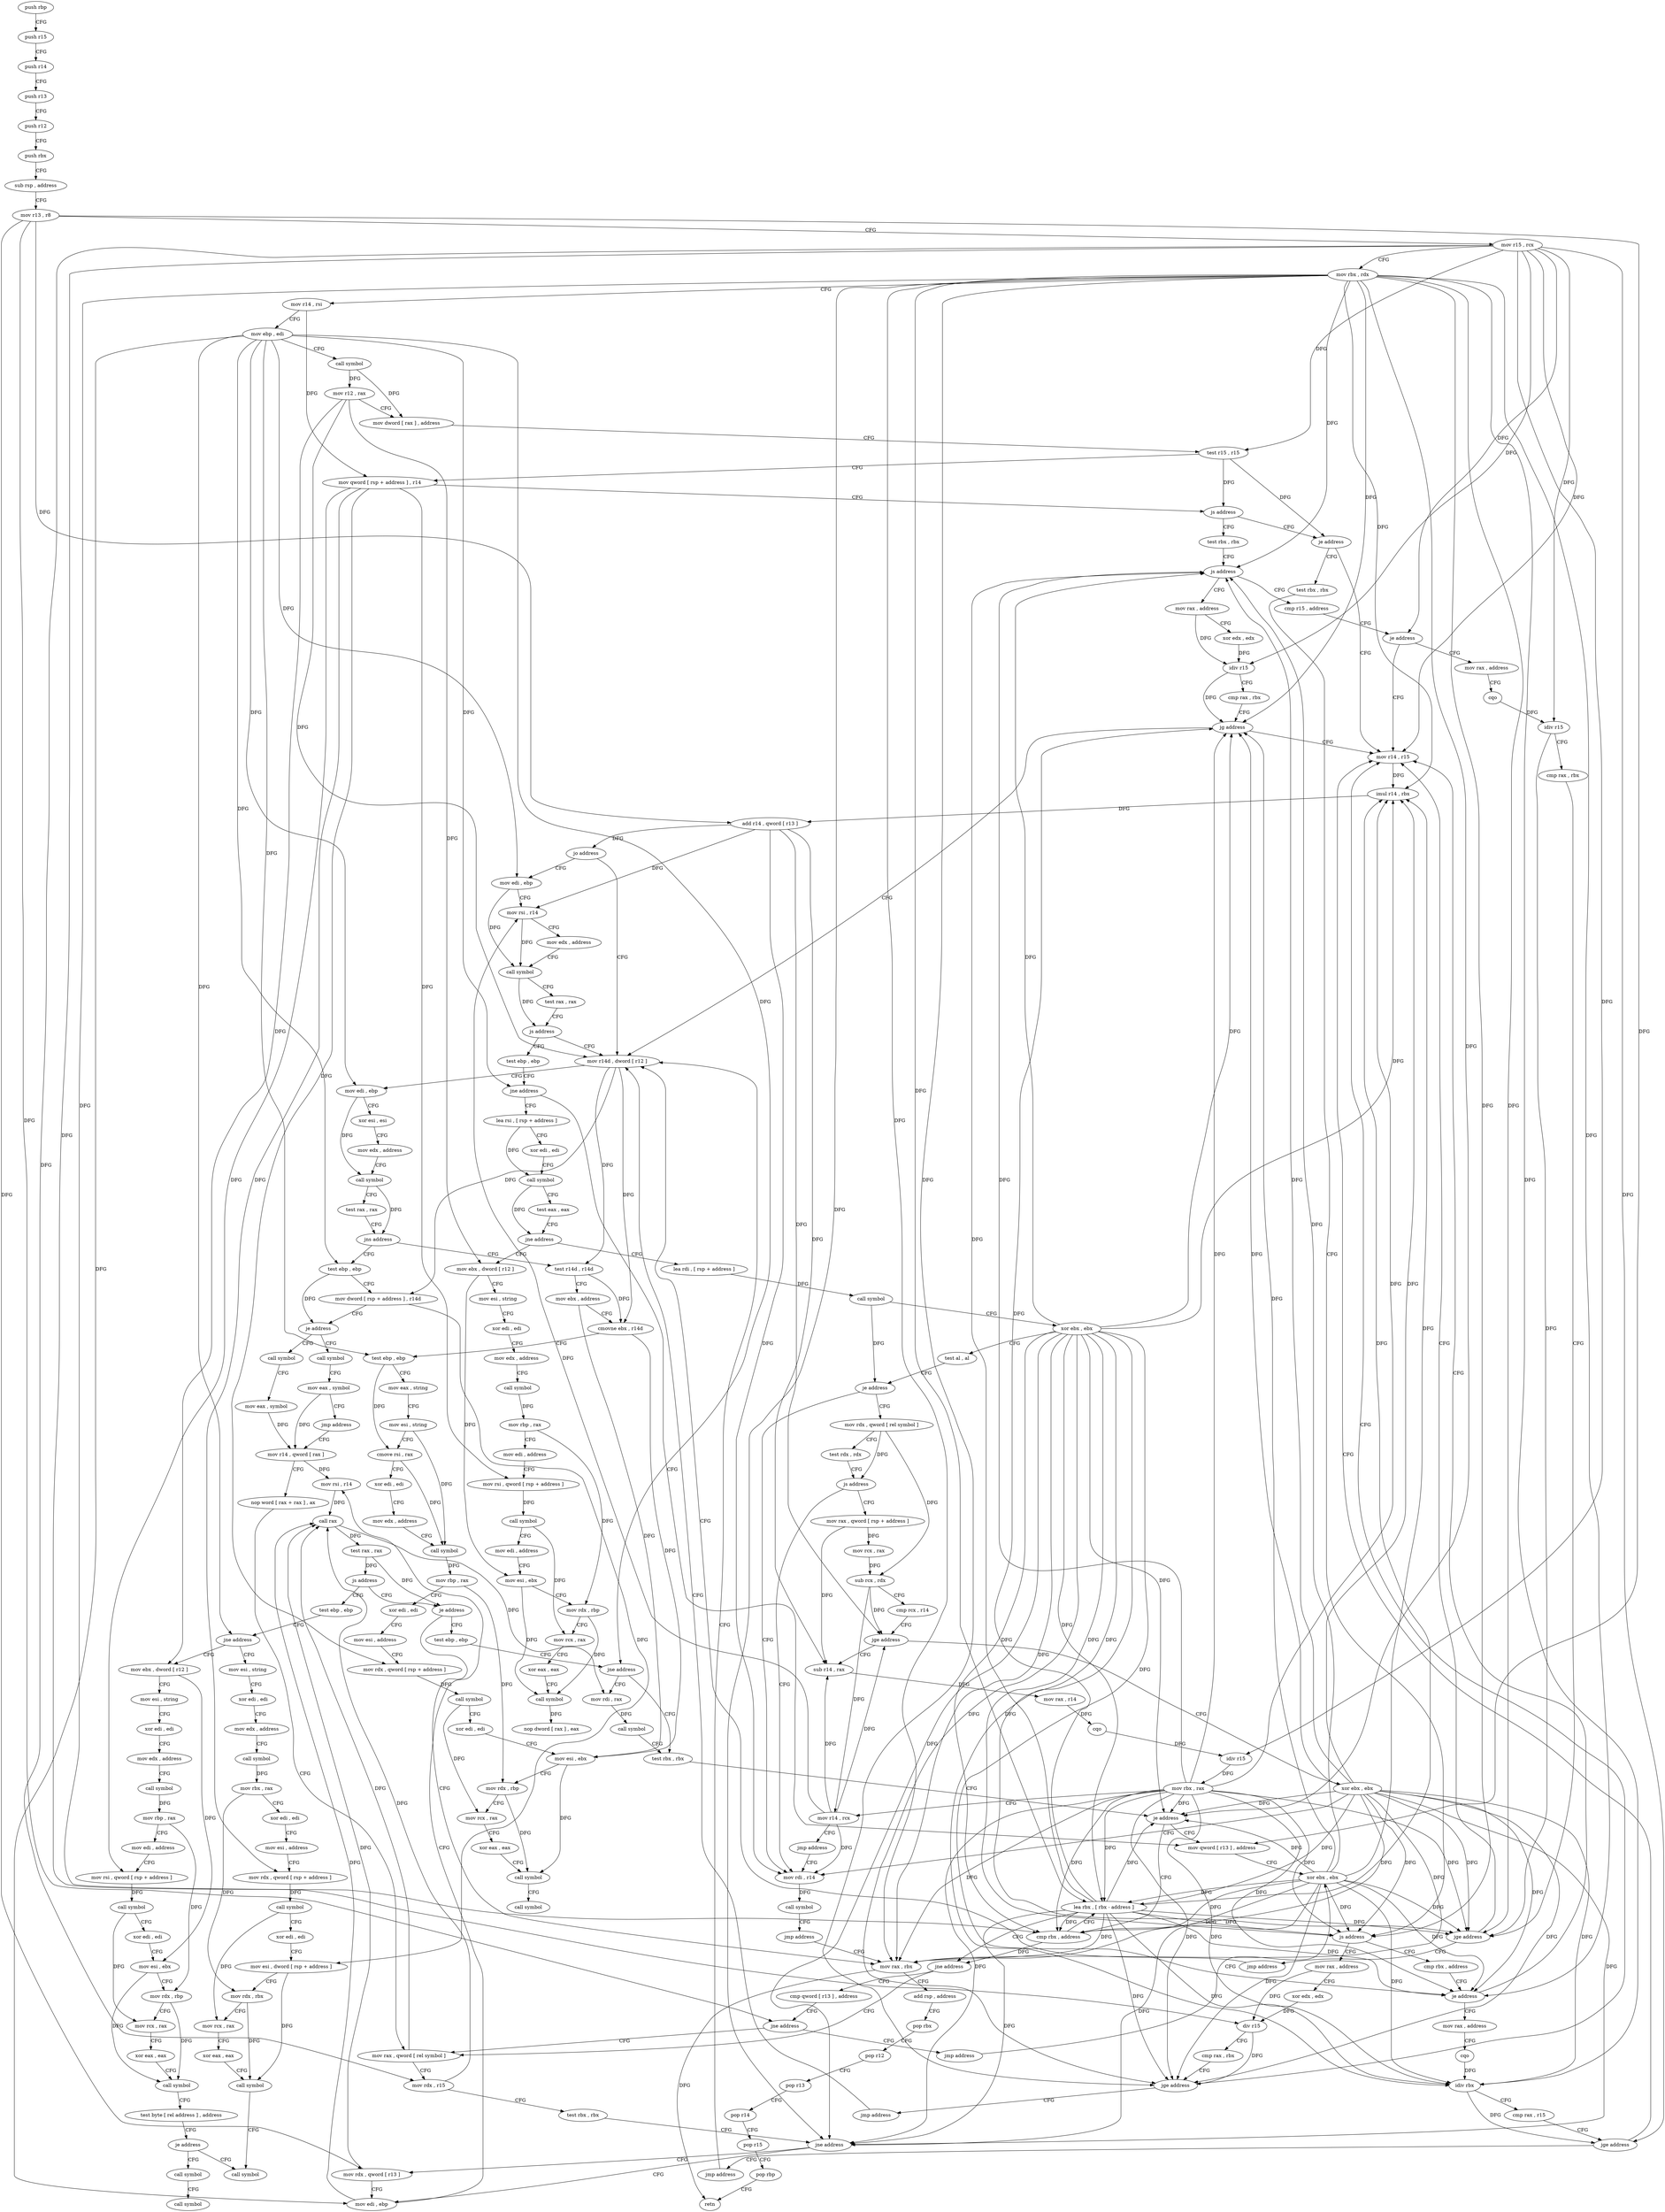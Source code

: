 digraph "func" {
"4212896" [label = "push rbp" ]
"4212897" [label = "push r15" ]
"4212899" [label = "push r14" ]
"4212901" [label = "push r13" ]
"4212903" [label = "push r12" ]
"4212905" [label = "push rbx" ]
"4212906" [label = "sub rsp , address" ]
"4212913" [label = "mov r13 , r8" ]
"4212916" [label = "mov r15 , rcx" ]
"4212919" [label = "mov rbx , rdx" ]
"4212922" [label = "mov r14 , rsi" ]
"4212925" [label = "mov ebp , edi" ]
"4212927" [label = "call symbol" ]
"4212932" [label = "mov r12 , rax" ]
"4212935" [label = "mov dword [ rax ] , address" ]
"4212941" [label = "test r15 , r15" ]
"4212944" [label = "mov qword [ rsp + address ] , r14" ]
"4212949" [label = "js address" ]
"4212983" [label = "test rbx , rbx" ]
"4212951" [label = "je address" ]
"4212986" [label = "js address" ]
"4213050" [label = "mov rax , address" ]
"4212988" [label = "cmp r15 , address" ]
"4213074" [label = "mov r14 , r15" ]
"4212953" [label = "test rbx , rbx" ]
"4213060" [label = "xor edx , edx" ]
"4213062" [label = "idiv r15" ]
"4213065" [label = "cmp rax , rbx" ]
"4213068" [label = "jg address" ]
"4213213" [label = "mov r14d , dword [ r12 ]" ]
"4212992" [label = "je address" ]
"4212994" [label = "mov rax , address" ]
"4213077" [label = "imul r14 , rbx" ]
"4213081" [label = "add r14 , qword [ r13 ]" ]
"4213085" [label = "jo address" ]
"4213087" [label = "mov edi , ebp" ]
"4212956" [label = "js address" ]
"4213019" [label = "cmp rbx , address" ]
"4212958" [label = "mov rax , address" ]
"4213217" [label = "mov edi , ebp" ]
"4213219" [label = "xor esi , esi" ]
"4213221" [label = "mov edx , address" ]
"4213226" [label = "call symbol" ]
"4213231" [label = "test rax , rax" ]
"4213234" [label = "jns address" ]
"4213532" [label = "test r14d , r14d" ]
"4213240" [label = "test ebp , ebp" ]
"4213004" [label = "cqo" ]
"4213006" [label = "idiv r15" ]
"4213009" [label = "cmp rax , rbx" ]
"4213012" [label = "jge address" ]
"4213014" [label = "jmp address" ]
"4213089" [label = "mov rsi , r14" ]
"4213092" [label = "mov edx , address" ]
"4213097" [label = "call symbol" ]
"4213102" [label = "test rax , rax" ]
"4213105" [label = "js address" ]
"4213107" [label = "test ebp , ebp" ]
"4213023" [label = "je address" ]
"4213025" [label = "mov rax , address" ]
"4212968" [label = "xor edx , edx" ]
"4212970" [label = "div r15" ]
"4212973" [label = "cmp rax , rbx" ]
"4212976" [label = "jge address" ]
"4212978" [label = "jmp address" ]
"4213535" [label = "mov ebx , address" ]
"4213540" [label = "cmovne ebx , r14d" ]
"4213544" [label = "test ebp , ebp" ]
"4213546" [label = "mov eax , string" ]
"4213551" [label = "mov esi , string" ]
"4213556" [label = "cmove rsi , rax" ]
"4213560" [label = "xor edi , edi" ]
"4213562" [label = "mov edx , address" ]
"4213567" [label = "call symbol" ]
"4213572" [label = "mov rbp , rax" ]
"4213575" [label = "xor edi , edi" ]
"4213577" [label = "mov esi , address" ]
"4213582" [label = "mov rdx , qword [ rsp + address ]" ]
"4213587" [label = "call symbol" ]
"4213592" [label = "xor edi , edi" ]
"4213594" [label = "mov esi , ebx" ]
"4213596" [label = "mov rdx , rbp" ]
"4213599" [label = "mov rcx , rax" ]
"4213602" [label = "xor eax , eax" ]
"4213604" [label = "call symbol" ]
"4213609" [label = "call symbol" ]
"4213242" [label = "mov dword [ rsp + address ] , r14d" ]
"4213247" [label = "je address" ]
"4213261" [label = "call symbol" ]
"4213249" [label = "call symbol" ]
"4213109" [label = "jne address" ]
"4213349" [label = "mov qword [ r13 ] , address" ]
"4213115" [label = "lea rsi , [ rsp + address ]" ]
"4213035" [label = "cqo" ]
"4213037" [label = "idiv rbx" ]
"4213040" [label = "cmp rax , r15" ]
"4213043" [label = "jge address" ]
"4213045" [label = "jmp address" ]
"4213266" [label = "mov eax , symbol" ]
"4213271" [label = "mov r14 , qword [ rax ]" ]
"4213254" [label = "mov eax , symbol" ]
"4213259" [label = "jmp address" ]
"4213357" [label = "xor ebx , ebx" ]
"4213120" [label = "xor edi , edi" ]
"4213122" [label = "call symbol" ]
"4213127" [label = "test eax , eax" ]
"4213129" [label = "jne address" ]
"4213614" [label = "mov ebx , dword [ r12 ]" ]
"4213135" [label = "lea rdi , [ rsp + address ]" ]
"4213299" [label = "mov edi , ebp" ]
"4213301" [label = "mov rsi , r14" ]
"4213304" [label = "call rax" ]
"4213306" [label = "test rax , rax" ]
"4213309" [label = "js address" ]
"4213392" [label = "test ebp , ebp" ]
"4213311" [label = "je address" ]
"4213295" [label = "mov rdx , qword [ r13 ]" ]
"4213274" [label = "nop word [ rax + rax ] , ax" ]
"4213280" [label = "mov rax , qword [ rel symbol ]" ]
"4213618" [label = "mov esi , string" ]
"4213623" [label = "xor edi , edi" ]
"4213625" [label = "mov edx , address" ]
"4213630" [label = "call symbol" ]
"4213635" [label = "mov rbp , rax" ]
"4213638" [label = "mov edi , address" ]
"4213643" [label = "mov rsi , qword [ rsp + address ]" ]
"4213648" [label = "call symbol" ]
"4213653" [label = "mov edi , address" ]
"4213658" [label = "mov esi , ebx" ]
"4213660" [label = "mov rdx , rbp" ]
"4213663" [label = "mov rcx , rax" ]
"4213666" [label = "xor eax , eax" ]
"4213668" [label = "call symbol" ]
"4213673" [label = "nop dword [ rax ] , eax" ]
"4213140" [label = "call symbol" ]
"4213145" [label = "xor ebx , ebx" ]
"4213147" [label = "test al , al" ]
"4213149" [label = "je address" ]
"4213382" [label = "mov rdi , r14" ]
"4213155" [label = "mov rdx , qword [ rel symbol ]" ]
"4213394" [label = "jne address" ]
"4213471" [label = "mov esi , string" ]
"4213396" [label = "mov ebx , dword [ r12 ]" ]
"4213359" [label = "mov rax , rbx" ]
"4213313" [label = "test ebp , ebp" ]
"4213385" [label = "call symbol" ]
"4213390" [label = "jmp address" ]
"4213162" [label = "test rdx , rdx" ]
"4213165" [label = "js address" ]
"4213171" [label = "mov rax , qword [ rsp + address ]" ]
"4213476" [label = "xor edi , edi" ]
"4213478" [label = "mov edx , address" ]
"4213483" [label = "call symbol" ]
"4213488" [label = "mov rbx , rax" ]
"4213491" [label = "xor edi , edi" ]
"4213493" [label = "mov esi , address" ]
"4213498" [label = "mov rdx , qword [ rsp + address ]" ]
"4213503" [label = "call symbol" ]
"4213508" [label = "xor edi , edi" ]
"4213510" [label = "mov esi , dword [ rsp + address ]" ]
"4213514" [label = "mov rdx , rbx" ]
"4213517" [label = "mov rcx , rax" ]
"4213520" [label = "xor eax , eax" ]
"4213522" [label = "call symbol" ]
"4213527" [label = "call symbol" ]
"4213400" [label = "mov esi , string" ]
"4213405" [label = "xor edi , edi" ]
"4213407" [label = "mov edx , address" ]
"4213412" [label = "call symbol" ]
"4213417" [label = "mov rbp , rax" ]
"4213420" [label = "mov edi , address" ]
"4213425" [label = "mov rsi , qword [ rsp + address ]" ]
"4213430" [label = "call symbol" ]
"4213435" [label = "xor edi , edi" ]
"4213437" [label = "mov esi , ebx" ]
"4213439" [label = "mov rdx , rbp" ]
"4213442" [label = "mov rcx , rax" ]
"4213445" [label = "xor eax , eax" ]
"4213447" [label = "call symbol" ]
"4213452" [label = "test byte [ rel address ] , address" ]
"4213459" [label = "je address" ]
"4213461" [label = "call symbol" ]
"4213362" [label = "add rsp , address" ]
"4213369" [label = "pop rbx" ]
"4213370" [label = "pop r12" ]
"4213372" [label = "pop r13" ]
"4213374" [label = "pop r14" ]
"4213376" [label = "pop r15" ]
"4213378" [label = "pop rbp" ]
"4213379" [label = "retn" ]
"4213315" [label = "jne address" ]
"4213325" [label = "test rbx , rbx" ]
"4213317" [label = "mov rdi , rax" ]
"4213176" [label = "mov rcx , rax" ]
"4213179" [label = "sub rcx , rdx" ]
"4213182" [label = "cmp rcx , r14" ]
"4213185" [label = "jge address" ]
"4213380" [label = "xor ebx , ebx" ]
"4213191" [label = "sub r14 , rax" ]
"4213466" [label = "call symbol" ]
"4213328" [label = "je address" ]
"4213330" [label = "cmp rbx , address" ]
"4213320" [label = "call symbol" ]
"4213194" [label = "mov rax , r14" ]
"4213197" [label = "cqo" ]
"4213199" [label = "idiv r15" ]
"4213202" [label = "mov rbx , rax" ]
"4213205" [label = "mov r14 , rcx" ]
"4213208" [label = "jmp address" ]
"4213334" [label = "lea rbx , [ rbx - address ]" ]
"4213338" [label = "jne address" ]
"4213340" [label = "cmp qword [ r13 ] , address" ]
"4213287" [label = "mov rdx , r15" ]
"4213290" [label = "test rbx , rbx" ]
"4213293" [label = "jne address" ]
"4213345" [label = "jne address" ]
"4213347" [label = "jmp address" ]
"4212896" -> "4212897" [ label = "CFG" ]
"4212897" -> "4212899" [ label = "CFG" ]
"4212899" -> "4212901" [ label = "CFG" ]
"4212901" -> "4212903" [ label = "CFG" ]
"4212903" -> "4212905" [ label = "CFG" ]
"4212905" -> "4212906" [ label = "CFG" ]
"4212906" -> "4212913" [ label = "CFG" ]
"4212913" -> "4212916" [ label = "CFG" ]
"4212913" -> "4213081" [ label = "DFG" ]
"4212913" -> "4213349" [ label = "DFG" ]
"4212913" -> "4213295" [ label = "DFG" ]
"4212913" -> "4213345" [ label = "DFG" ]
"4212916" -> "4212919" [ label = "CFG" ]
"4212916" -> "4212941" [ label = "DFG" ]
"4212916" -> "4213062" [ label = "DFG" ]
"4212916" -> "4212992" [ label = "DFG" ]
"4212916" -> "4213074" [ label = "DFG" ]
"4212916" -> "4213006" [ label = "DFG" ]
"4212916" -> "4212970" [ label = "DFG" ]
"4212916" -> "4213043" [ label = "DFG" ]
"4212916" -> "4213287" [ label = "DFG" ]
"4212916" -> "4213199" [ label = "DFG" ]
"4212919" -> "4212922" [ label = "CFG" ]
"4212919" -> "4212986" [ label = "DFG" ]
"4212919" -> "4213068" [ label = "DFG" ]
"4212919" -> "4213077" [ label = "DFG" ]
"4212919" -> "4212956" [ label = "DFG" ]
"4212919" -> "4213012" [ label = "DFG" ]
"4212919" -> "4213023" [ label = "DFG" ]
"4212919" -> "4212976" [ label = "DFG" ]
"4212919" -> "4213037" [ label = "DFG" ]
"4212919" -> "4213293" [ label = "DFG" ]
"4212919" -> "4213359" [ label = "DFG" ]
"4212919" -> "4213328" [ label = "DFG" ]
"4212919" -> "4213330" [ label = "DFG" ]
"4212919" -> "4213334" [ label = "DFG" ]
"4212922" -> "4212925" [ label = "CFG" ]
"4212922" -> "4212944" [ label = "DFG" ]
"4212925" -> "4212927" [ label = "CFG" ]
"4212925" -> "4213217" [ label = "DFG" ]
"4212925" -> "4213087" [ label = "DFG" ]
"4212925" -> "4213240" [ label = "DFG" ]
"4212925" -> "4213109" [ label = "DFG" ]
"4212925" -> "4213544" [ label = "DFG" ]
"4212925" -> "4213299" [ label = "DFG" ]
"4212925" -> "4213394" [ label = "DFG" ]
"4212925" -> "4213315" [ label = "DFG" ]
"4212927" -> "4212932" [ label = "DFG" ]
"4212927" -> "4212935" [ label = "DFG" ]
"4212932" -> "4212935" [ label = "CFG" ]
"4212932" -> "4213213" [ label = "DFG" ]
"4212932" -> "4213614" [ label = "DFG" ]
"4212932" -> "4213396" [ label = "DFG" ]
"4212935" -> "4212941" [ label = "CFG" ]
"4212941" -> "4212944" [ label = "CFG" ]
"4212941" -> "4212949" [ label = "DFG" ]
"4212941" -> "4212951" [ label = "DFG" ]
"4212944" -> "4212949" [ label = "CFG" ]
"4212944" -> "4213582" [ label = "DFG" ]
"4212944" -> "4213643" [ label = "DFG" ]
"4212944" -> "4213498" [ label = "DFG" ]
"4212944" -> "4213425" [ label = "DFG" ]
"4212949" -> "4212983" [ label = "CFG" ]
"4212949" -> "4212951" [ label = "CFG" ]
"4212983" -> "4212986" [ label = "CFG" ]
"4212951" -> "4213074" [ label = "CFG" ]
"4212951" -> "4212953" [ label = "CFG" ]
"4212986" -> "4213050" [ label = "CFG" ]
"4212986" -> "4212988" [ label = "CFG" ]
"4213050" -> "4213060" [ label = "CFG" ]
"4213050" -> "4213062" [ label = "DFG" ]
"4212988" -> "4212992" [ label = "CFG" ]
"4213074" -> "4213077" [ label = "DFG" ]
"4212953" -> "4212956" [ label = "CFG" ]
"4213060" -> "4213062" [ label = "DFG" ]
"4213062" -> "4213065" [ label = "CFG" ]
"4213062" -> "4213068" [ label = "DFG" ]
"4213065" -> "4213068" [ label = "CFG" ]
"4213068" -> "4213213" [ label = "CFG" ]
"4213068" -> "4213074" [ label = "CFG" ]
"4213213" -> "4213217" [ label = "CFG" ]
"4213213" -> "4213532" [ label = "DFG" ]
"4213213" -> "4213242" [ label = "DFG" ]
"4213213" -> "4213540" [ label = "DFG" ]
"4212992" -> "4213074" [ label = "CFG" ]
"4212992" -> "4212994" [ label = "CFG" ]
"4212994" -> "4213004" [ label = "CFG" ]
"4213077" -> "4213081" [ label = "DFG" ]
"4213081" -> "4213085" [ label = "DFG" ]
"4213081" -> "4213089" [ label = "DFG" ]
"4213081" -> "4213382" [ label = "DFG" ]
"4213081" -> "4213185" [ label = "DFG" ]
"4213081" -> "4213191" [ label = "DFG" ]
"4213085" -> "4213213" [ label = "CFG" ]
"4213085" -> "4213087" [ label = "CFG" ]
"4213087" -> "4213089" [ label = "CFG" ]
"4213087" -> "4213097" [ label = "DFG" ]
"4212956" -> "4213019" [ label = "CFG" ]
"4212956" -> "4212958" [ label = "CFG" ]
"4213019" -> "4213023" [ label = "CFG" ]
"4212958" -> "4212968" [ label = "CFG" ]
"4212958" -> "4212970" [ label = "DFG" ]
"4213217" -> "4213219" [ label = "CFG" ]
"4213217" -> "4213226" [ label = "DFG" ]
"4213219" -> "4213221" [ label = "CFG" ]
"4213221" -> "4213226" [ label = "CFG" ]
"4213226" -> "4213231" [ label = "CFG" ]
"4213226" -> "4213234" [ label = "DFG" ]
"4213231" -> "4213234" [ label = "CFG" ]
"4213234" -> "4213532" [ label = "CFG" ]
"4213234" -> "4213240" [ label = "CFG" ]
"4213532" -> "4213535" [ label = "CFG" ]
"4213532" -> "4213540" [ label = "DFG" ]
"4213240" -> "4213242" [ label = "CFG" ]
"4213240" -> "4213247" [ label = "DFG" ]
"4213004" -> "4213006" [ label = "DFG" ]
"4213006" -> "4213009" [ label = "CFG" ]
"4213006" -> "4213012" [ label = "DFG" ]
"4213009" -> "4213012" [ label = "CFG" ]
"4213012" -> "4213074" [ label = "CFG" ]
"4213012" -> "4213014" [ label = "CFG" ]
"4213014" -> "4213213" [ label = "CFG" ]
"4213089" -> "4213092" [ label = "CFG" ]
"4213089" -> "4213097" [ label = "DFG" ]
"4213092" -> "4213097" [ label = "CFG" ]
"4213097" -> "4213102" [ label = "CFG" ]
"4213097" -> "4213105" [ label = "DFG" ]
"4213102" -> "4213105" [ label = "CFG" ]
"4213105" -> "4213213" [ label = "CFG" ]
"4213105" -> "4213107" [ label = "CFG" ]
"4213107" -> "4213109" [ label = "CFG" ]
"4213023" -> "4213074" [ label = "CFG" ]
"4213023" -> "4213025" [ label = "CFG" ]
"4213025" -> "4213035" [ label = "CFG" ]
"4212968" -> "4212970" [ label = "DFG" ]
"4212970" -> "4212973" [ label = "CFG" ]
"4212970" -> "4212976" [ label = "DFG" ]
"4212973" -> "4212976" [ label = "CFG" ]
"4212976" -> "4213074" [ label = "CFG" ]
"4212976" -> "4212978" [ label = "CFG" ]
"4212978" -> "4213213" [ label = "CFG" ]
"4213535" -> "4213540" [ label = "CFG" ]
"4213535" -> "4213594" [ label = "DFG" ]
"4213540" -> "4213544" [ label = "CFG" ]
"4213540" -> "4213594" [ label = "DFG" ]
"4213544" -> "4213546" [ label = "CFG" ]
"4213544" -> "4213556" [ label = "DFG" ]
"4213546" -> "4213551" [ label = "CFG" ]
"4213551" -> "4213556" [ label = "CFG" ]
"4213551" -> "4213567" [ label = "DFG" ]
"4213556" -> "4213560" [ label = "CFG" ]
"4213556" -> "4213567" [ label = "DFG" ]
"4213560" -> "4213562" [ label = "CFG" ]
"4213562" -> "4213567" [ label = "CFG" ]
"4213567" -> "4213572" [ label = "DFG" ]
"4213572" -> "4213575" [ label = "CFG" ]
"4213572" -> "4213596" [ label = "DFG" ]
"4213575" -> "4213577" [ label = "CFG" ]
"4213577" -> "4213582" [ label = "CFG" ]
"4213582" -> "4213587" [ label = "DFG" ]
"4213587" -> "4213592" [ label = "CFG" ]
"4213587" -> "4213599" [ label = "DFG" ]
"4213592" -> "4213594" [ label = "CFG" ]
"4213594" -> "4213596" [ label = "CFG" ]
"4213594" -> "4213604" [ label = "DFG" ]
"4213596" -> "4213599" [ label = "CFG" ]
"4213596" -> "4213604" [ label = "DFG" ]
"4213599" -> "4213602" [ label = "CFG" ]
"4213602" -> "4213604" [ label = "CFG" ]
"4213604" -> "4213609" [ label = "CFG" ]
"4213242" -> "4213247" [ label = "CFG" ]
"4213242" -> "4213510" [ label = "DFG" ]
"4213247" -> "4213261" [ label = "CFG" ]
"4213247" -> "4213249" [ label = "CFG" ]
"4213261" -> "4213266" [ label = "CFG" ]
"4213249" -> "4213254" [ label = "CFG" ]
"4213109" -> "4213349" [ label = "CFG" ]
"4213109" -> "4213115" [ label = "CFG" ]
"4213349" -> "4213357" [ label = "CFG" ]
"4213115" -> "4213120" [ label = "CFG" ]
"4213115" -> "4213122" [ label = "DFG" ]
"4213035" -> "4213037" [ label = "DFG" ]
"4213037" -> "4213040" [ label = "CFG" ]
"4213037" -> "4213043" [ label = "DFG" ]
"4213040" -> "4213043" [ label = "CFG" ]
"4213043" -> "4213074" [ label = "CFG" ]
"4213043" -> "4213045" [ label = "CFG" ]
"4213045" -> "4213213" [ label = "CFG" ]
"4213266" -> "4213271" [ label = "DFG" ]
"4213271" -> "4213274" [ label = "CFG" ]
"4213271" -> "4213301" [ label = "DFG" ]
"4213254" -> "4213259" [ label = "CFG" ]
"4213254" -> "4213271" [ label = "DFG" ]
"4213259" -> "4213271" [ label = "CFG" ]
"4213357" -> "4213359" [ label = "DFG" ]
"4213357" -> "4212986" [ label = "DFG" ]
"4213357" -> "4213068" [ label = "DFG" ]
"4213357" -> "4213077" [ label = "DFG" ]
"4213357" -> "4212956" [ label = "DFG" ]
"4213357" -> "4213012" [ label = "DFG" ]
"4213357" -> "4213023" [ label = "DFG" ]
"4213357" -> "4212976" [ label = "DFG" ]
"4213357" -> "4213037" [ label = "DFG" ]
"4213357" -> "4213293" [ label = "DFG" ]
"4213357" -> "4213328" [ label = "DFG" ]
"4213357" -> "4213330" [ label = "DFG" ]
"4213357" -> "4213334" [ label = "DFG" ]
"4213120" -> "4213122" [ label = "CFG" ]
"4213122" -> "4213127" [ label = "CFG" ]
"4213122" -> "4213129" [ label = "DFG" ]
"4213127" -> "4213129" [ label = "CFG" ]
"4213129" -> "4213614" [ label = "CFG" ]
"4213129" -> "4213135" [ label = "CFG" ]
"4213614" -> "4213618" [ label = "CFG" ]
"4213614" -> "4213658" [ label = "DFG" ]
"4213135" -> "4213140" [ label = "DFG" ]
"4213299" -> "4213301" [ label = "CFG" ]
"4213299" -> "4213304" [ label = "DFG" ]
"4213301" -> "4213304" [ label = "DFG" ]
"4213304" -> "4213306" [ label = "DFG" ]
"4213304" -> "4213317" [ label = "DFG" ]
"4213306" -> "4213309" [ label = "DFG" ]
"4213306" -> "4213311" [ label = "DFG" ]
"4213309" -> "4213392" [ label = "CFG" ]
"4213309" -> "4213311" [ label = "CFG" ]
"4213392" -> "4213394" [ label = "CFG" ]
"4213311" -> "4213359" [ label = "CFG" ]
"4213311" -> "4213313" [ label = "CFG" ]
"4213295" -> "4213299" [ label = "CFG" ]
"4213295" -> "4213304" [ label = "DFG" ]
"4213274" -> "4213280" [ label = "CFG" ]
"4213280" -> "4213287" [ label = "CFG" ]
"4213280" -> "4213304" [ label = "DFG" ]
"4213618" -> "4213623" [ label = "CFG" ]
"4213623" -> "4213625" [ label = "CFG" ]
"4213625" -> "4213630" [ label = "CFG" ]
"4213630" -> "4213635" [ label = "DFG" ]
"4213635" -> "4213638" [ label = "CFG" ]
"4213635" -> "4213660" [ label = "DFG" ]
"4213638" -> "4213643" [ label = "CFG" ]
"4213643" -> "4213648" [ label = "DFG" ]
"4213648" -> "4213653" [ label = "CFG" ]
"4213648" -> "4213663" [ label = "DFG" ]
"4213653" -> "4213658" [ label = "CFG" ]
"4213658" -> "4213660" [ label = "CFG" ]
"4213658" -> "4213668" [ label = "DFG" ]
"4213660" -> "4213663" [ label = "CFG" ]
"4213660" -> "4213668" [ label = "DFG" ]
"4213663" -> "4213666" [ label = "CFG" ]
"4213666" -> "4213668" [ label = "CFG" ]
"4213668" -> "4213673" [ label = "DFG" ]
"4213140" -> "4213145" [ label = "CFG" ]
"4213140" -> "4213149" [ label = "DFG" ]
"4213145" -> "4213147" [ label = "CFG" ]
"4213145" -> "4212986" [ label = "DFG" ]
"4213145" -> "4213068" [ label = "DFG" ]
"4213145" -> "4213077" [ label = "DFG" ]
"4213145" -> "4212956" [ label = "DFG" ]
"4213145" -> "4213012" [ label = "DFG" ]
"4213145" -> "4213023" [ label = "DFG" ]
"4213145" -> "4212976" [ label = "DFG" ]
"4213145" -> "4213037" [ label = "DFG" ]
"4213145" -> "4213293" [ label = "DFG" ]
"4213145" -> "4213359" [ label = "DFG" ]
"4213145" -> "4213328" [ label = "DFG" ]
"4213145" -> "4213330" [ label = "DFG" ]
"4213145" -> "4213334" [ label = "DFG" ]
"4213147" -> "4213149" [ label = "CFG" ]
"4213149" -> "4213382" [ label = "CFG" ]
"4213149" -> "4213155" [ label = "CFG" ]
"4213382" -> "4213385" [ label = "DFG" ]
"4213155" -> "4213162" [ label = "CFG" ]
"4213155" -> "4213165" [ label = "DFG" ]
"4213155" -> "4213179" [ label = "DFG" ]
"4213394" -> "4213471" [ label = "CFG" ]
"4213394" -> "4213396" [ label = "CFG" ]
"4213471" -> "4213476" [ label = "CFG" ]
"4213396" -> "4213400" [ label = "CFG" ]
"4213396" -> "4213437" [ label = "DFG" ]
"4213359" -> "4213362" [ label = "CFG" ]
"4213359" -> "4213379" [ label = "DFG" ]
"4213313" -> "4213315" [ label = "CFG" ]
"4213385" -> "4213390" [ label = "CFG" ]
"4213390" -> "4213359" [ label = "CFG" ]
"4213162" -> "4213165" [ label = "CFG" ]
"4213165" -> "4213382" [ label = "CFG" ]
"4213165" -> "4213171" [ label = "CFG" ]
"4213171" -> "4213176" [ label = "DFG" ]
"4213171" -> "4213191" [ label = "DFG" ]
"4213476" -> "4213478" [ label = "CFG" ]
"4213478" -> "4213483" [ label = "CFG" ]
"4213483" -> "4213488" [ label = "DFG" ]
"4213488" -> "4213491" [ label = "CFG" ]
"4213488" -> "4213514" [ label = "DFG" ]
"4213491" -> "4213493" [ label = "CFG" ]
"4213493" -> "4213498" [ label = "CFG" ]
"4213498" -> "4213503" [ label = "DFG" ]
"4213503" -> "4213508" [ label = "CFG" ]
"4213503" -> "4213517" [ label = "DFG" ]
"4213508" -> "4213510" [ label = "CFG" ]
"4213510" -> "4213514" [ label = "CFG" ]
"4213510" -> "4213522" [ label = "DFG" ]
"4213514" -> "4213517" [ label = "CFG" ]
"4213514" -> "4213522" [ label = "DFG" ]
"4213517" -> "4213520" [ label = "CFG" ]
"4213520" -> "4213522" [ label = "CFG" ]
"4213522" -> "4213527" [ label = "CFG" ]
"4213400" -> "4213405" [ label = "CFG" ]
"4213405" -> "4213407" [ label = "CFG" ]
"4213407" -> "4213412" [ label = "CFG" ]
"4213412" -> "4213417" [ label = "DFG" ]
"4213417" -> "4213420" [ label = "CFG" ]
"4213417" -> "4213439" [ label = "DFG" ]
"4213420" -> "4213425" [ label = "CFG" ]
"4213425" -> "4213430" [ label = "DFG" ]
"4213430" -> "4213435" [ label = "CFG" ]
"4213430" -> "4213442" [ label = "DFG" ]
"4213435" -> "4213437" [ label = "CFG" ]
"4213437" -> "4213439" [ label = "CFG" ]
"4213437" -> "4213447" [ label = "DFG" ]
"4213439" -> "4213442" [ label = "CFG" ]
"4213439" -> "4213447" [ label = "DFG" ]
"4213442" -> "4213445" [ label = "CFG" ]
"4213445" -> "4213447" [ label = "CFG" ]
"4213447" -> "4213452" [ label = "CFG" ]
"4213452" -> "4213459" [ label = "CFG" ]
"4213459" -> "4213527" [ label = "CFG" ]
"4213459" -> "4213461" [ label = "CFG" ]
"4213461" -> "4213466" [ label = "CFG" ]
"4213362" -> "4213369" [ label = "CFG" ]
"4213369" -> "4213370" [ label = "CFG" ]
"4213370" -> "4213372" [ label = "CFG" ]
"4213372" -> "4213374" [ label = "CFG" ]
"4213374" -> "4213376" [ label = "CFG" ]
"4213376" -> "4213378" [ label = "CFG" ]
"4213378" -> "4213379" [ label = "CFG" ]
"4213315" -> "4213325" [ label = "CFG" ]
"4213315" -> "4213317" [ label = "CFG" ]
"4213325" -> "4213328" [ label = "CFG" ]
"4213317" -> "4213320" [ label = "DFG" ]
"4213176" -> "4213179" [ label = "DFG" ]
"4213179" -> "4213182" [ label = "CFG" ]
"4213179" -> "4213185" [ label = "DFG" ]
"4213179" -> "4213205" [ label = "DFG" ]
"4213182" -> "4213185" [ label = "CFG" ]
"4213185" -> "4213380" [ label = "CFG" ]
"4213185" -> "4213191" [ label = "CFG" ]
"4213380" -> "4213382" [ label = "CFG" ]
"4213380" -> "4212986" [ label = "DFG" ]
"4213380" -> "4213068" [ label = "DFG" ]
"4213380" -> "4213077" [ label = "DFG" ]
"4213380" -> "4212956" [ label = "DFG" ]
"4213380" -> "4213012" [ label = "DFG" ]
"4213380" -> "4213023" [ label = "DFG" ]
"4213380" -> "4212976" [ label = "DFG" ]
"4213380" -> "4213037" [ label = "DFG" ]
"4213380" -> "4213293" [ label = "DFG" ]
"4213380" -> "4213359" [ label = "DFG" ]
"4213380" -> "4213328" [ label = "DFG" ]
"4213380" -> "4213330" [ label = "DFG" ]
"4213380" -> "4213334" [ label = "DFG" ]
"4213191" -> "4213194" [ label = "DFG" ]
"4213328" -> "4213349" [ label = "CFG" ]
"4213328" -> "4213330" [ label = "CFG" ]
"4213330" -> "4213334" [ label = "CFG" ]
"4213330" -> "4213338" [ label = "DFG" ]
"4213320" -> "4213325" [ label = "CFG" ]
"4213194" -> "4213197" [ label = "DFG" ]
"4213197" -> "4213199" [ label = "DFG" ]
"4213199" -> "4213202" [ label = "DFG" ]
"4213202" -> "4213205" [ label = "CFG" ]
"4213202" -> "4212986" [ label = "DFG" ]
"4213202" -> "4213068" [ label = "DFG" ]
"4213202" -> "4213077" [ label = "DFG" ]
"4213202" -> "4212956" [ label = "DFG" ]
"4213202" -> "4213012" [ label = "DFG" ]
"4213202" -> "4213023" [ label = "DFG" ]
"4213202" -> "4212976" [ label = "DFG" ]
"4213202" -> "4213037" [ label = "DFG" ]
"4213202" -> "4213293" [ label = "DFG" ]
"4213202" -> "4213359" [ label = "DFG" ]
"4213202" -> "4213328" [ label = "DFG" ]
"4213202" -> "4213330" [ label = "DFG" ]
"4213202" -> "4213334" [ label = "DFG" ]
"4213205" -> "4213208" [ label = "CFG" ]
"4213205" -> "4213089" [ label = "DFG" ]
"4213205" -> "4213382" [ label = "DFG" ]
"4213205" -> "4213185" [ label = "DFG" ]
"4213205" -> "4213191" [ label = "DFG" ]
"4213208" -> "4213382" [ label = "CFG" ]
"4213334" -> "4213338" [ label = "CFG" ]
"4213334" -> "4212986" [ label = "DFG" ]
"4213334" -> "4213068" [ label = "DFG" ]
"4213334" -> "4213077" [ label = "DFG" ]
"4213334" -> "4212956" [ label = "DFG" ]
"4213334" -> "4213012" [ label = "DFG" ]
"4213334" -> "4213023" [ label = "DFG" ]
"4213334" -> "4212976" [ label = "DFG" ]
"4213334" -> "4213037" [ label = "DFG" ]
"4213334" -> "4213293" [ label = "DFG" ]
"4213334" -> "4213359" [ label = "DFG" ]
"4213334" -> "4213328" [ label = "DFG" ]
"4213334" -> "4213330" [ label = "DFG" ]
"4213338" -> "4213280" [ label = "CFG" ]
"4213338" -> "4213340" [ label = "CFG" ]
"4213340" -> "4213345" [ label = "CFG" ]
"4213287" -> "4213290" [ label = "CFG" ]
"4213287" -> "4213304" [ label = "DFG" ]
"4213290" -> "4213293" [ label = "CFG" ]
"4213293" -> "4213299" [ label = "CFG" ]
"4213293" -> "4213295" [ label = "CFG" ]
"4213345" -> "4213280" [ label = "CFG" ]
"4213345" -> "4213347" [ label = "CFG" ]
"4213347" -> "4213357" [ label = "CFG" ]
}
